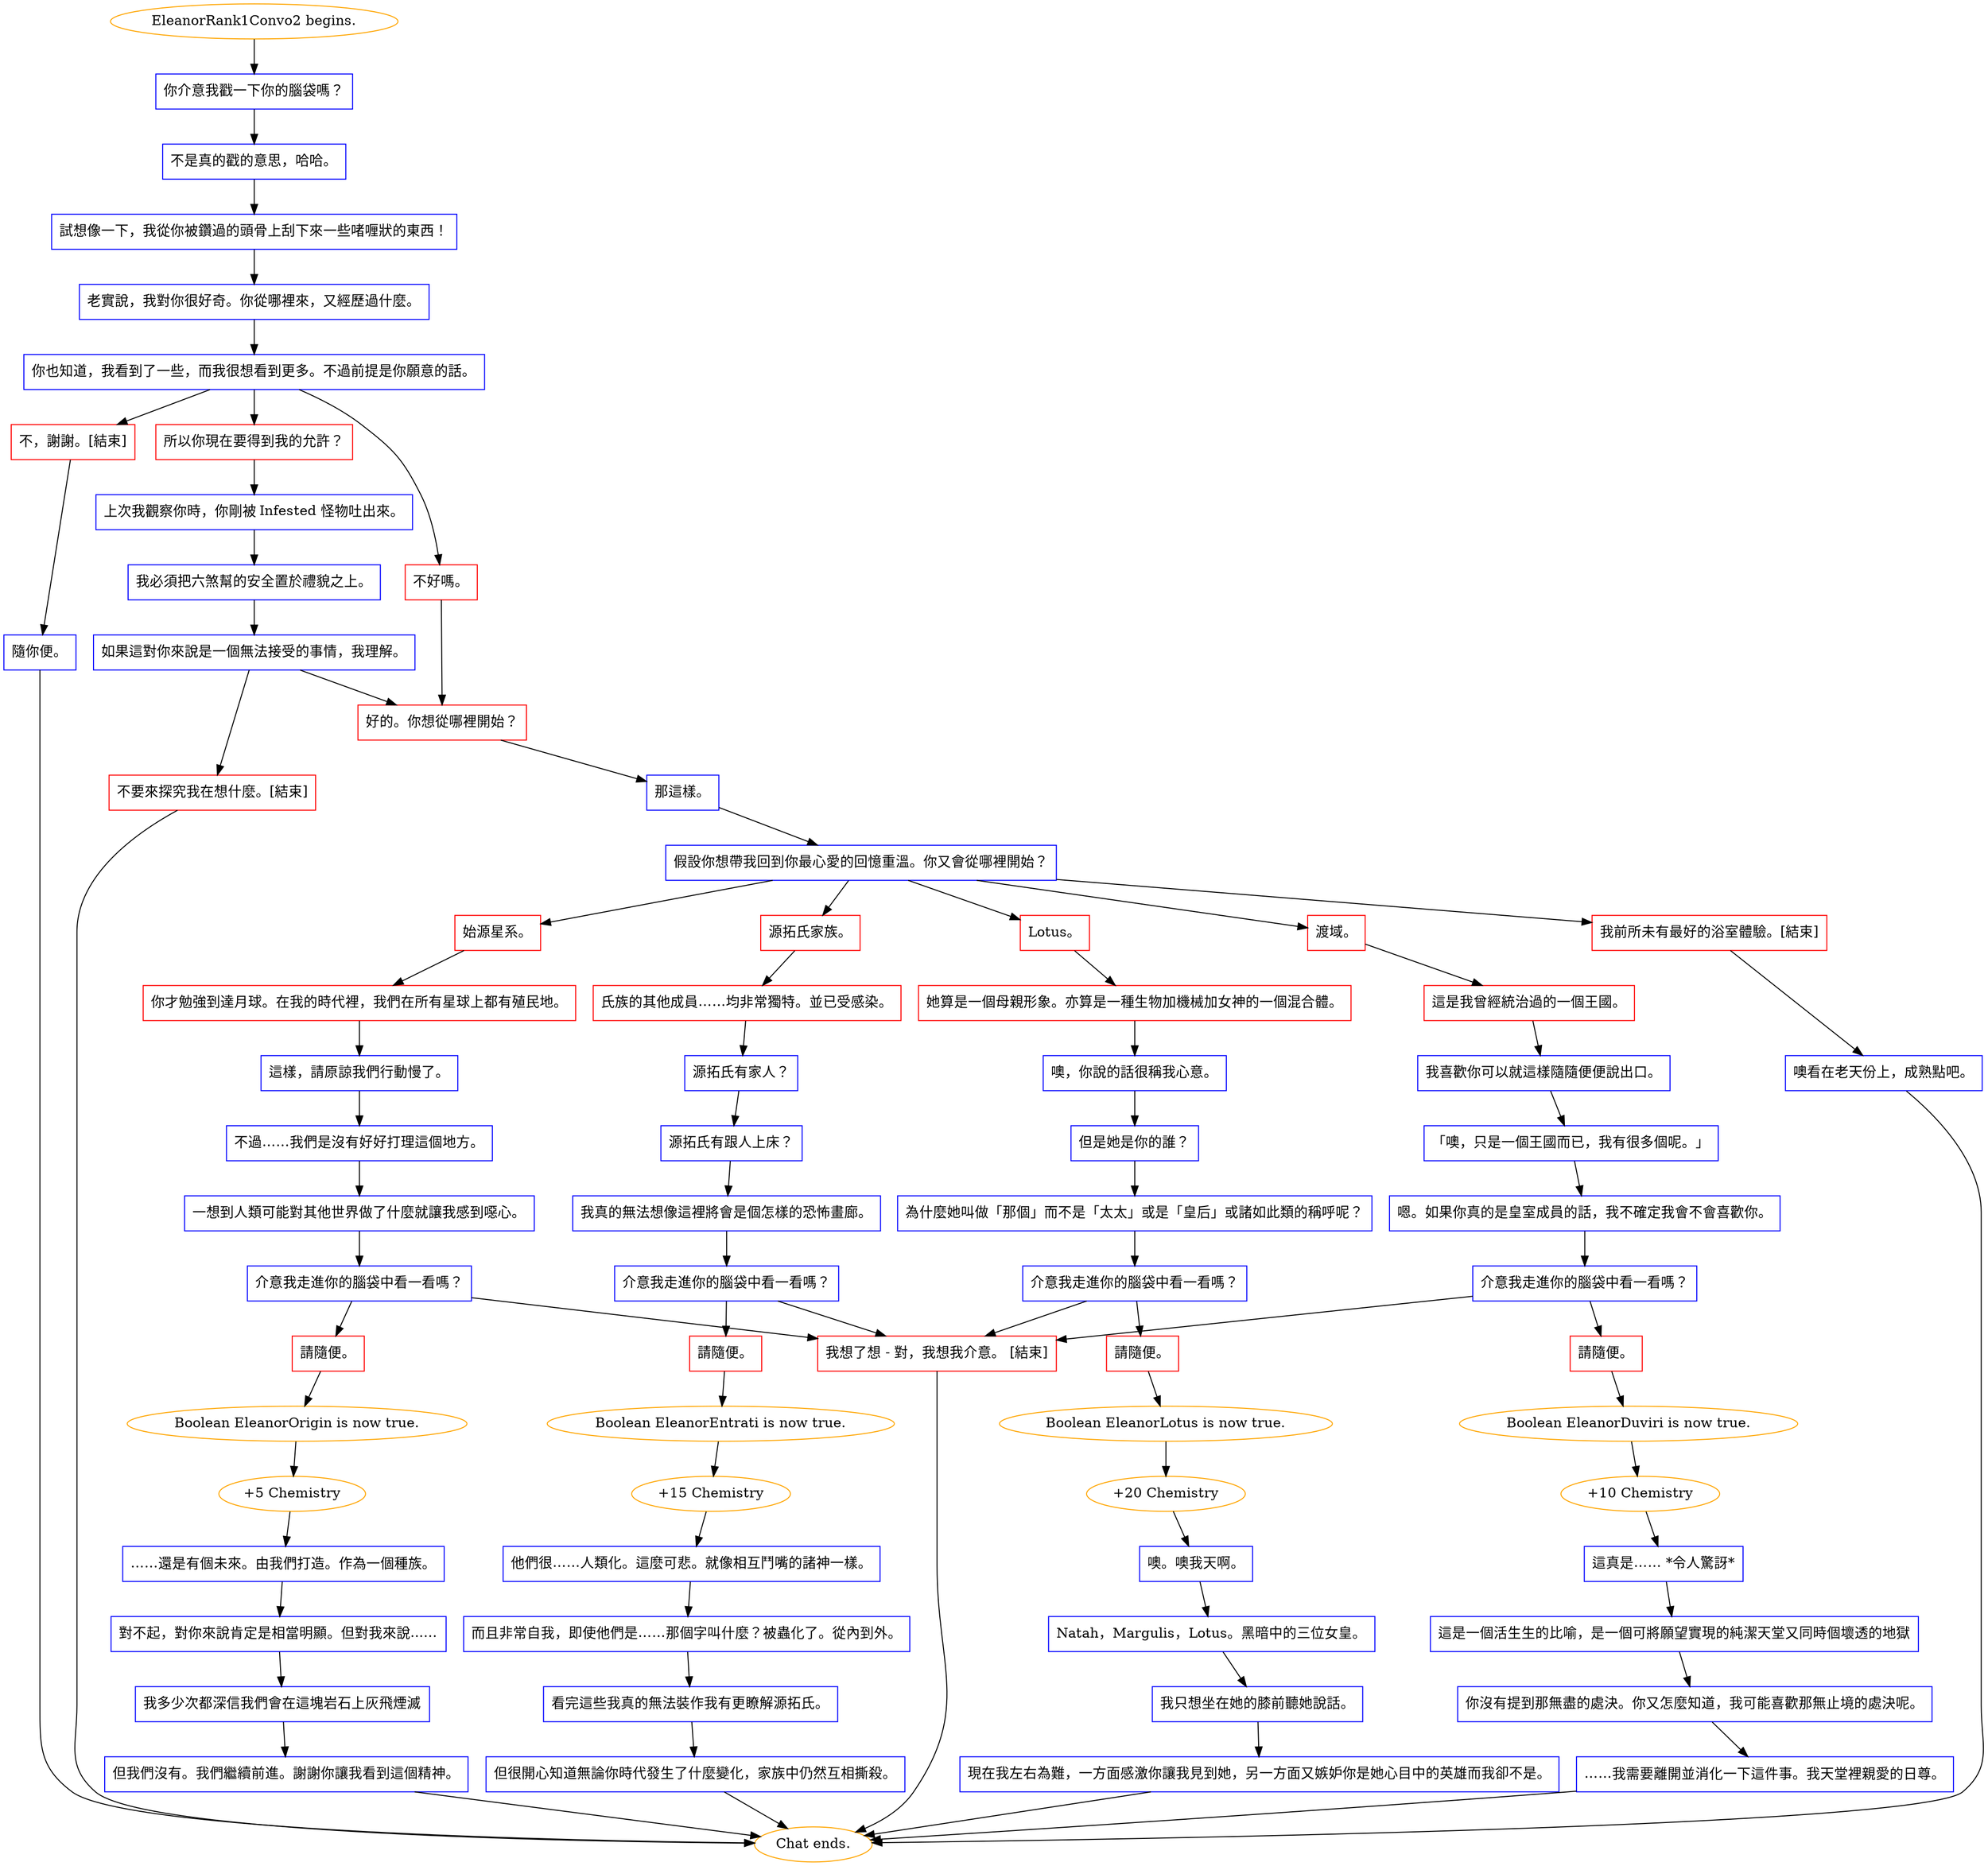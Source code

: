 digraph {
	"EleanorRank1Convo2 begins." [color=orange];
		"EleanorRank1Convo2 begins." -> j659461843;
	j659461843 [label="你介意我戳一下你的腦袋嗎？",shape=box,color=blue];
		j659461843 -> j4103931502;
	j4103931502 [label="不是真的戳的意思，哈哈。",shape=box,color=blue];
		j4103931502 -> j2336685590;
	j2336685590 [label="試想像一下，我從你被鑽過的頭骨上刮下來一些啫喱狀的東西！",shape=box,color=blue];
		j2336685590 -> j332474003;
	j332474003 [label="老實說，我對你很好奇。你從哪裡來，又經歷過什麼。",shape=box,color=blue];
		j332474003 -> j4287729856;
	j4287729856 [label="你也知道，我看到了一些，而我很想看到更多。不過前提是你願意的話。",shape=box,color=blue];
		j4287729856 -> j2620950808;
		j4287729856 -> j995799320;
		j4287729856 -> j470729005;
	j2620950808 [label="不好嗎。",shape=box,color=red];
		j2620950808 -> j110335441;
	j995799320 [label="所以你現在要得到我的允許？",shape=box,color=red];
		j995799320 -> j1048997316;
	j470729005 [label="不，謝謝。[結束]",shape=box,color=red];
		j470729005 -> j2258072225;
	j110335441 [label="好的。你想從哪裡開始？",shape=box,color=red];
		j110335441 -> j1646869507;
	j1048997316 [label="上次我觀察你時，你剛被 Infested 怪物吐出來。",shape=box,color=blue];
		j1048997316 -> j388890755;
	j2258072225 [label="隨你便。",shape=box,color=blue];
		j2258072225 -> "Chat ends.";
	j1646869507 [label="那這樣。",shape=box,color=blue];
		j1646869507 -> j2853913055;
	j388890755 [label="我必須把六煞幫的安全置於禮貌之上。",shape=box,color=blue];
		j388890755 -> j2267954610;
	"Chat ends." [color=orange];
	j2853913055 [label="假設你想帶我回到你最心愛的回憶重溫。你又會從哪裡開始？",shape=box,color=blue];
		j2853913055 -> j3655370186;
		j2853913055 -> j4142876278;
		j2853913055 -> j3424656577;
		j2853913055 -> j1461827114;
		j2853913055 -> j892577555;
	j2267954610 [label="如果這對你來說是一個無法接受的事情，我理解。",shape=box,color=blue];
		j2267954610 -> j110335441;
		j2267954610 -> j3331976639;
	j3655370186 [label="渡域。",shape=box,color=red];
		j3655370186 -> j201023597;
	j4142876278 [label="始源星系。",shape=box,color=red];
		j4142876278 -> j4021809857;
	j3424656577 [label="源拓氏家族。",shape=box,color=red];
		j3424656577 -> j750514630;
	j1461827114 [label="Lotus。",shape=box,color=red];
		j1461827114 -> j4211862787;
	j892577555 [label="我前所未有最好的浴室體驗。[結束]",shape=box,color=red];
		j892577555 -> j2187301696;
	j3331976639 [label="不要來探究我在想什麼。[結束]",shape=box,color=red];
		j3331976639 -> "Chat ends.";
	j201023597 [label="這是我曾經統治過的一個王國。",shape=box,color=red];
		j201023597 -> j3573005223;
	j4021809857 [label="你才勉強到達月球。在我的時代裡，我們在所有星球上都有殖民地。",shape=box,color=red];
		j4021809857 -> j480936581;
	j750514630 [label="氏族的其他成員……均非常獨特。並已受感染。",shape=box,color=red];
		j750514630 -> j931323821;
	j4211862787 [label="她算是一個母親形象。亦算是一種生物加機械加女神的一個混合體。",shape=box,color=red];
		j4211862787 -> j1741699928;
	j2187301696 [label="噢看在老天份上，成熟點吧。",shape=box,color=blue];
		j2187301696 -> "Chat ends.";
	j3573005223 [label="我喜歡你可以就這樣隨隨便便說出口。",shape=box,color=blue];
		j3573005223 -> j3182215426;
	j480936581 [label="這樣，請原諒我們行動慢了。",shape=box,color=blue];
		j480936581 -> j591010314;
	j931323821 [label="源拓氏有家人？",shape=box,color=blue];
		j931323821 -> j1903803033;
	j1741699928 [label="噢，你說的話很稱我心意。",shape=box,color=blue];
		j1741699928 -> j1718530722;
	j3182215426 [label="「噢，只是一個王國而已，我有很多個呢。」",shape=box,color=blue];
		j3182215426 -> j400613268;
	j591010314 [label="不過……我們是沒有好好打理這個地方。",shape=box,color=blue];
		j591010314 -> j1563120249;
	j1903803033 [label="源拓氏有跟人上床？",shape=box,color=blue];
		j1903803033 -> j4243590330;
	j1718530722 [label="但是她是你的誰？",shape=box,color=blue];
		j1718530722 -> j1762739030;
	j400613268 [label="嗯。如果你真的是皇室成員的話，我不確定我會不會喜歡你。",shape=box,color=blue];
		j400613268 -> j2240535544;
	j1563120249 [label="一想到人類可能對其他世界做了什麼就讓我感到噁心。",shape=box,color=blue];
		j1563120249 -> j3157210319;
	j4243590330 [label="我真的無法想像這裡將會是個怎樣的恐怖畫廊。",shape=box,color=blue];
		j4243590330 -> j1057847080;
	j1762739030 [label="為什麼她叫做「那個」而不是「太太」或是「皇后」或諸如此類的稱呼呢？",shape=box,color=blue];
		j1762739030 -> j15463172;
	j2240535544 [label="介意我走進你的腦袋中看一看嗎？",shape=box,color=blue];
		j2240535544 -> j2018282574;
		j2240535544 -> j2276936411;
	j3157210319 [label="介意我走進你的腦袋中看一看嗎？",shape=box,color=blue];
		j3157210319 -> j1535493417;
		j3157210319 -> j2276936411;
	j1057847080 [label="介意我走進你的腦袋中看一看嗎？",shape=box,color=blue];
		j1057847080 -> j1177854346;
		j1057847080 -> j2276936411;
	j15463172 [label="介意我走進你的腦袋中看一看嗎？",shape=box,color=blue];
		j15463172 -> j4228043784;
		j15463172 -> j2276936411;
	j2018282574 [label="請隨便。",shape=box,color=red];
		j2018282574 -> j2058790146;
	j2276936411 [label="我想了想 - 對，我想我介意。 [結束]",shape=box,color=red];
		j2276936411 -> "Chat ends.";
	j1535493417 [label="請隨便。",shape=box,color=red];
		j1535493417 -> j650541305;
	j1177854346 [label="請隨便。",shape=box,color=red];
		j1177854346 -> j121417981;
	j4228043784 [label="請隨便。",shape=box,color=red];
		j4228043784 -> j1680551565;
	j2058790146 [label="Boolean EleanorDuviri is now true.",color=orange];
		j2058790146 -> j2222871681;
	j650541305 [label="Boolean EleanorOrigin is now true.",color=orange];
		j650541305 -> j211804661;
	j121417981 [label="Boolean EleanorEntrati is now true.",color=orange];
		j121417981 -> j2408561874;
	j1680551565 [label="Boolean EleanorLotus is now true.",color=orange];
		j1680551565 -> j149887914;
	j2222871681 [label="+10 Chemistry",color=orange];
		j2222871681 -> j2138879158;
	j211804661 [label="+5 Chemistry",color=orange];
		j211804661 -> j3895988578;
	j2408561874 [label="+15 Chemistry",color=orange];
		j2408561874 -> j4235222065;
	j149887914 [label="+20 Chemistry",color=orange];
		j149887914 -> j3656531518;
	j2138879158 [label="這真是…… *令人驚訝*",shape=box,color=blue];
		j2138879158 -> j3287945558;
	j3895988578 [label="……還是有個未來。由我們打造。作為一個種族。",shape=box,color=blue];
		j3895988578 -> j3478437196;
	j4235222065 [label="他們很……人類化。這麼可悲。就像相互鬥嘴的諸神一樣。",shape=box,color=blue];
		j4235222065 -> j2386723574;
	j3656531518 [label="噢。噢我天啊。",shape=box,color=blue];
		j3656531518 -> j1410929845;
	j3287945558 [label="這是一個活生生的比喻，是一個可將願望實現的純潔天堂又同時個壞透的地獄",shape=box,color=blue];
		j3287945558 -> j3259990476;
	j3478437196 [label="對不起，對你來說肯定是相當明顯。但對我來說...…",shape=box,color=blue];
		j3478437196 -> j1415226339;
	j2386723574 [label="而且非常自我，即使他們是……那個字叫什麼？被蟲化了。從內到外。",shape=box,color=blue];
		j2386723574 -> j1360078450;
	j1410929845 [label="Natah，Margulis，Lotus。黑暗中的三位女皇。",shape=box,color=blue];
		j1410929845 -> j2545097991;
	j3259990476 [label="你沒有提到那無盡的處決。你又怎麼知道，我可能喜歡那無止境的處決呢。",shape=box,color=blue];
		j3259990476 -> j3538027890;
	j1415226339 [label="我多少次都深信我們會在這塊岩石上灰飛煙滅",shape=box,color=blue];
		j1415226339 -> j423393736;
	j1360078450 [label="看完這些我真的無法裝作我有更瞭解源拓氏。",shape=box,color=blue];
		j1360078450 -> j393211805;
	j2545097991 [label="我只想坐在她的膝前聽她說話。",shape=box,color=blue];
		j2545097991 -> j4271798138;
	j3538027890 [label="……我需要離開並消化一下這件事。我天堂裡親愛的日尊。",shape=box,color=blue];
		j3538027890 -> "Chat ends.";
	j423393736 [label="但我們沒有。我們繼續前進。謝謝你讓我看到這個精神。",shape=box,color=blue];
		j423393736 -> "Chat ends.";
	j393211805 [label="但很開心知道無論你時代發生了什麼變化，家族中仍然互相撕殺。",shape=box,color=blue];
		j393211805 -> "Chat ends.";
	j4271798138 [label="現在我左右為難，一方面感激你讓我見到她，另一方面又嫉妒你是她心目中的英雄而我卻不是。",shape=box,color=blue];
		j4271798138 -> "Chat ends.";
}